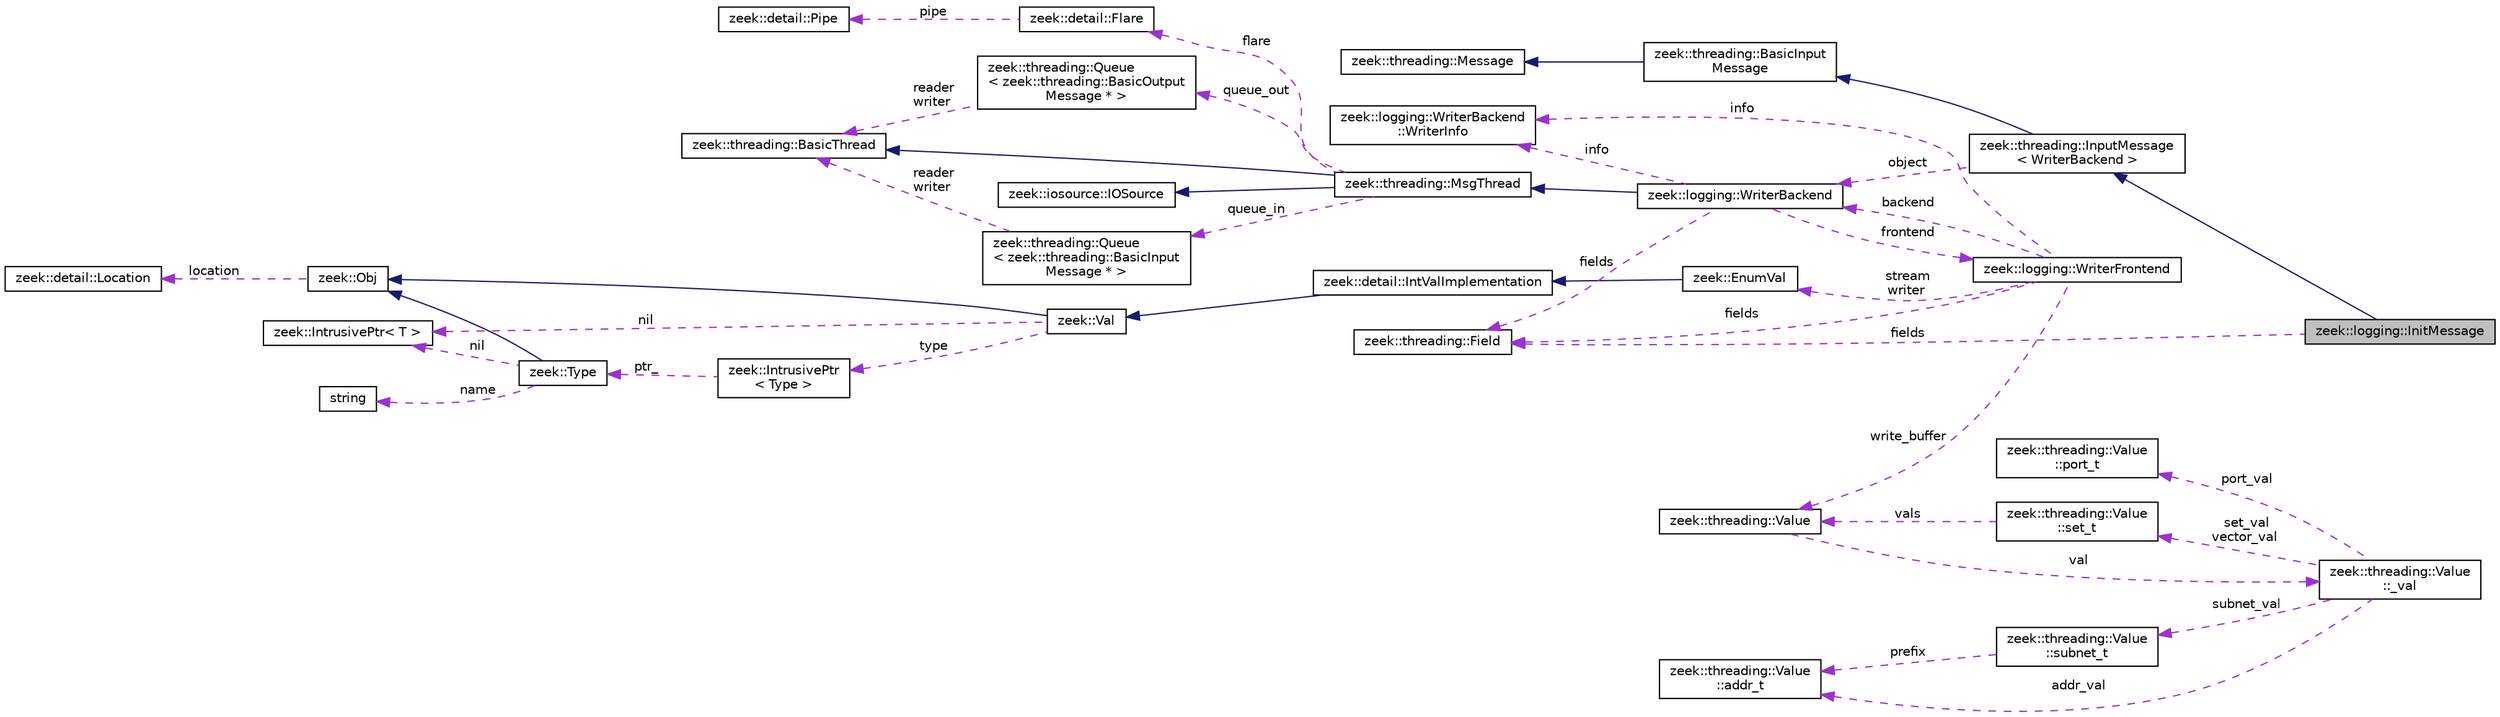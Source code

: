 digraph "zeek::logging::InitMessage"
{
 // LATEX_PDF_SIZE
  edge [fontname="Helvetica",fontsize="10",labelfontname="Helvetica",labelfontsize="10"];
  node [fontname="Helvetica",fontsize="10",shape=record];
  rankdir="LR";
  Node1 [label="zeek::logging::InitMessage",height=0.2,width=0.4,color="black", fillcolor="grey75", style="filled", fontcolor="black",tooltip=" "];
  Node2 -> Node1 [dir="back",color="midnightblue",fontsize="10",style="solid",fontname="Helvetica"];
  Node2 [label="zeek::threading::InputMessage\l\< WriterBackend \>",height=0.2,width=0.4,color="black", fillcolor="white", style="filled",URL="$d4/d14/classzeek_1_1threading_1_1InputMessage.html",tooltip=" "];
  Node3 -> Node2 [dir="back",color="midnightblue",fontsize="10",style="solid",fontname="Helvetica"];
  Node3 [label="zeek::threading::BasicInput\lMessage",height=0.2,width=0.4,color="black", fillcolor="white", style="filled",URL="$d8/d9a/classzeek_1_1threading_1_1BasicInputMessage.html",tooltip=" "];
  Node4 -> Node3 [dir="back",color="midnightblue",fontsize="10",style="solid",fontname="Helvetica"];
  Node4 [label="zeek::threading::Message",height=0.2,width=0.4,color="black", fillcolor="white", style="filled",URL="$d8/dbb/classzeek_1_1threading_1_1Message.html",tooltip=" "];
  Node5 -> Node2 [dir="back",color="darkorchid3",fontsize="10",style="dashed",label=" object" ,fontname="Helvetica"];
  Node5 [label="zeek::logging::WriterBackend",height=0.2,width=0.4,color="black", fillcolor="white", style="filled",URL="$dd/d30/classzeek_1_1logging_1_1WriterBackend.html",tooltip=" "];
  Node6 -> Node5 [dir="back",color="midnightblue",fontsize="10",style="solid",fontname="Helvetica"];
  Node6 [label="zeek::threading::MsgThread",height=0.2,width=0.4,color="black", fillcolor="white", style="filled",URL="$d8/d7d/classzeek_1_1threading_1_1MsgThread.html",tooltip=" "];
  Node7 -> Node6 [dir="back",color="midnightblue",fontsize="10",style="solid",fontname="Helvetica"];
  Node7 [label="zeek::threading::BasicThread",height=0.2,width=0.4,color="black", fillcolor="white", style="filled",URL="$d3/dd9/classzeek_1_1threading_1_1BasicThread.html",tooltip=" "];
  Node8 -> Node6 [dir="back",color="midnightblue",fontsize="10",style="solid",fontname="Helvetica"];
  Node8 [label="zeek::iosource::IOSource",height=0.2,width=0.4,color="black", fillcolor="white", style="filled",URL="$da/dea/classzeek_1_1iosource_1_1IOSource.html",tooltip=" "];
  Node9 -> Node6 [dir="back",color="darkorchid3",fontsize="10",style="dashed",label=" queue_in" ,fontname="Helvetica"];
  Node9 [label="zeek::threading::Queue\l\< zeek::threading::BasicInput\lMessage * \>",height=0.2,width=0.4,color="black", fillcolor="white", style="filled",URL="$dd/dd1/classzeek_1_1threading_1_1Queue.html",tooltip=" "];
  Node7 -> Node9 [dir="back",color="darkorchid3",fontsize="10",style="dashed",label=" reader\nwriter" ,fontname="Helvetica"];
  Node10 -> Node6 [dir="back",color="darkorchid3",fontsize="10",style="dashed",label=" queue_out" ,fontname="Helvetica"];
  Node10 [label="zeek::threading::Queue\l\< zeek::threading::BasicOutput\lMessage * \>",height=0.2,width=0.4,color="black", fillcolor="white", style="filled",URL="$dd/dd1/classzeek_1_1threading_1_1Queue.html",tooltip=" "];
  Node7 -> Node10 [dir="back",color="darkorchid3",fontsize="10",style="dashed",label=" reader\nwriter" ,fontname="Helvetica"];
  Node11 -> Node6 [dir="back",color="darkorchid3",fontsize="10",style="dashed",label=" flare" ,fontname="Helvetica"];
  Node11 [label="zeek::detail::Flare",height=0.2,width=0.4,color="black", fillcolor="white", style="filled",URL="$d5/dce/classzeek_1_1detail_1_1Flare.html",tooltip=" "];
  Node12 -> Node11 [dir="back",color="darkorchid3",fontsize="10",style="dashed",label=" pipe" ,fontname="Helvetica"];
  Node12 [label="zeek::detail::Pipe",height=0.2,width=0.4,color="black", fillcolor="white", style="filled",URL="$de/dd5/classzeek_1_1detail_1_1Pipe.html",tooltip=" "];
  Node13 -> Node5 [dir="back",color="darkorchid3",fontsize="10",style="dashed",label=" frontend" ,fontname="Helvetica"];
  Node13 [label="zeek::logging::WriterFrontend",height=0.2,width=0.4,color="black", fillcolor="white", style="filled",URL="$dc/d09/classzeek_1_1logging_1_1WriterFrontend.html",tooltip=" "];
  Node14 -> Node13 [dir="back",color="darkorchid3",fontsize="10",style="dashed",label=" stream\nwriter" ,fontname="Helvetica"];
  Node14 [label="zeek::EnumVal",height=0.2,width=0.4,color="black", fillcolor="white", style="filled",URL="$dc/da0/classzeek_1_1EnumVal.html",tooltip=" "];
  Node15 -> Node14 [dir="back",color="midnightblue",fontsize="10",style="solid",fontname="Helvetica"];
  Node15 [label="zeek::detail::IntValImplementation",height=0.2,width=0.4,color="black", fillcolor="white", style="filled",URL="$db/d72/classzeek_1_1detail_1_1IntValImplementation.html",tooltip=" "];
  Node16 -> Node15 [dir="back",color="midnightblue",fontsize="10",style="solid",fontname="Helvetica"];
  Node16 [label="zeek::Val",height=0.2,width=0.4,color="black", fillcolor="white", style="filled",URL="$de/d49/classzeek_1_1Val.html",tooltip=" "];
  Node17 -> Node16 [dir="back",color="midnightblue",fontsize="10",style="solid",fontname="Helvetica"];
  Node17 [label="zeek::Obj",height=0.2,width=0.4,color="black", fillcolor="white", style="filled",URL="$dd/df1/classzeek_1_1Obj.html",tooltip=" "];
  Node18 -> Node17 [dir="back",color="darkorchid3",fontsize="10",style="dashed",label=" location" ,fontname="Helvetica"];
  Node18 [label="zeek::detail::Location",height=0.2,width=0.4,color="black", fillcolor="white", style="filled",URL="$d5/d1d/classzeek_1_1detail_1_1Location.html",tooltip=" "];
  Node19 -> Node16 [dir="back",color="darkorchid3",fontsize="10",style="dashed",label=" nil" ,fontname="Helvetica"];
  Node19 [label="zeek::IntrusivePtr\< T \>",height=0.2,width=0.4,color="black", fillcolor="white", style="filled",URL="$d6/dba/classzeek_1_1IntrusivePtr.html",tooltip=" "];
  Node20 -> Node16 [dir="back",color="darkorchid3",fontsize="10",style="dashed",label=" type" ,fontname="Helvetica"];
  Node20 [label="zeek::IntrusivePtr\l\< Type \>",height=0.2,width=0.4,color="black", fillcolor="white", style="filled",URL="$d6/dba/classzeek_1_1IntrusivePtr.html",tooltip=" "];
  Node21 -> Node20 [dir="back",color="darkorchid3",fontsize="10",style="dashed",label=" ptr_" ,fontname="Helvetica"];
  Node21 [label="zeek::Type",height=0.2,width=0.4,color="black", fillcolor="white", style="filled",URL="$d0/d4f/classzeek_1_1Type.html",tooltip=" "];
  Node17 -> Node21 [dir="back",color="midnightblue",fontsize="10",style="solid",fontname="Helvetica"];
  Node19 -> Node21 [dir="back",color="darkorchid3",fontsize="10",style="dashed",label=" nil" ,fontname="Helvetica"];
  Node22 -> Node21 [dir="back",color="darkorchid3",fontsize="10",style="dashed",label=" name" ,fontname="Helvetica"];
  Node22 [label="string",height=0.2,width=0.4,color="black", fillcolor="white", style="filled",tooltip=" "];
  Node5 -> Node13 [dir="back",color="darkorchid3",fontsize="10",style="dashed",label=" backend" ,fontname="Helvetica"];
  Node23 -> Node13 [dir="back",color="darkorchid3",fontsize="10",style="dashed",label=" info" ,fontname="Helvetica"];
  Node23 [label="zeek::logging::WriterBackend\l::WriterInfo",height=0.2,width=0.4,color="black", fillcolor="white", style="filled",URL="$d5/db9/structzeek_1_1logging_1_1WriterBackend_1_1WriterInfo.html",tooltip=" "];
  Node24 -> Node13 [dir="back",color="darkorchid3",fontsize="10",style="dashed",label=" fields" ,fontname="Helvetica"];
  Node24 [label="zeek::threading::Field",height=0.2,width=0.4,color="black", fillcolor="white", style="filled",URL="$d8/d69/structzeek_1_1threading_1_1Field.html",tooltip=" "];
  Node25 -> Node13 [dir="back",color="darkorchid3",fontsize="10",style="dashed",label=" write_buffer" ,fontname="Helvetica"];
  Node25 [label="zeek::threading::Value",height=0.2,width=0.4,color="black", fillcolor="white", style="filled",URL="$da/d45/structzeek_1_1threading_1_1Value.html",tooltip=" "];
  Node26 -> Node25 [dir="back",color="darkorchid3",fontsize="10",style="dashed",label=" val" ,fontname="Helvetica"];
  Node26 [label="zeek::threading::Value\l::_val",height=0.2,width=0.4,color="black", fillcolor="white", style="filled",URL="$df/d0e/unionzeek_1_1threading_1_1Value_1_1__val.html",tooltip=" "];
  Node27 -> Node26 [dir="back",color="darkorchid3",fontsize="10",style="dashed",label=" port_val" ,fontname="Helvetica"];
  Node27 [label="zeek::threading::Value\l::port_t",height=0.2,width=0.4,color="black", fillcolor="white", style="filled",URL="$da/d45/structzeek_1_1threading_1_1Value.html#d1/d2d/structzeek_1_1threading_1_1Value_1_1port__t",tooltip=" "];
  Node28 -> Node26 [dir="back",color="darkorchid3",fontsize="10",style="dashed",label=" set_val\nvector_val" ,fontname="Helvetica"];
  Node28 [label="zeek::threading::Value\l::set_t",height=0.2,width=0.4,color="black", fillcolor="white", style="filled",URL="$da/d45/structzeek_1_1threading_1_1Value.html#d0/d39/structzeek_1_1threading_1_1Value_1_1set__t",tooltip="False for optional record fields that are not set."];
  Node25 -> Node28 [dir="back",color="darkorchid3",fontsize="10",style="dashed",label=" vals" ,fontname="Helvetica"];
  Node29 -> Node26 [dir="back",color="darkorchid3",fontsize="10",style="dashed",label=" addr_val" ,fontname="Helvetica"];
  Node29 [label="zeek::threading::Value\l::addr_t",height=0.2,width=0.4,color="black", fillcolor="white", style="filled",URL="$da/d45/structzeek_1_1threading_1_1Value.html#df/dcd/structzeek_1_1threading_1_1Value_1_1addr__t",tooltip=" "];
  Node30 -> Node26 [dir="back",color="darkorchid3",fontsize="10",style="dashed",label=" subnet_val" ,fontname="Helvetica"];
  Node30 [label="zeek::threading::Value\l::subnet_t",height=0.2,width=0.4,color="black", fillcolor="white", style="filled",URL="$da/d45/structzeek_1_1threading_1_1Value.html#dd/d8c/structzeek_1_1threading_1_1Value_1_1subnet__t",tooltip=" "];
  Node29 -> Node30 [dir="back",color="darkorchid3",fontsize="10",style="dashed",label=" prefix" ,fontname="Helvetica"];
  Node23 -> Node5 [dir="back",color="darkorchid3",fontsize="10",style="dashed",label=" info" ,fontname="Helvetica"];
  Node24 -> Node5 [dir="back",color="darkorchid3",fontsize="10",style="dashed",label=" fields" ,fontname="Helvetica"];
  Node24 -> Node1 [dir="back",color="darkorchid3",fontsize="10",style="dashed",label=" fields" ,fontname="Helvetica"];
}
